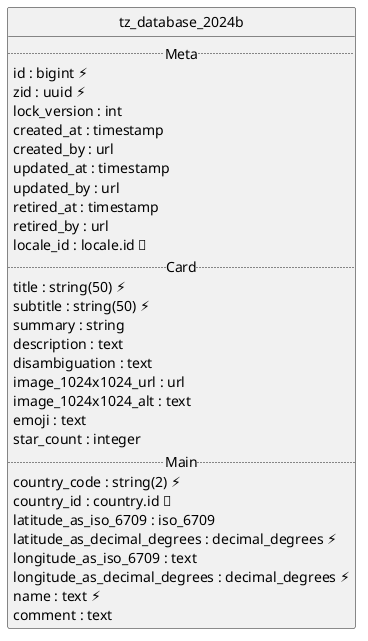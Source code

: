 @startuml uml
skinparam monochrome true
skinparam linetype ortho
hide circle

entity tz_database_2024b {
  .. Meta ..
  id : bigint ⚡
  zid : uuid ⚡
  lock_version : int
  created_at : timestamp
  created_by : url
  updated_at : timestamp
  updated_by : url
  retired_at : timestamp
  retired_by : url
  locale_id : locale.id 🔑
  .. Card ..
  title : string(50) ⚡
  subtitle : string(50) ⚡
  summary : string
  description : text
  disambiguation : text
  image_1024x1024_url : url
  image_1024x1024_alt : text
  emoji : text
  star_count : integer
  .. Main ..
  country_code : string(2) ⚡
  country_id : country.id 🔑
  latitude_as_iso_6709 : iso_6709
  latitude_as_decimal_degrees : decimal_degrees ⚡
  longitude_as_iso_6709 : text
  longitude_as_decimal_degrees : decimal_degrees ⚡
  name : text ⚡
  comment : text
}

@enduml
